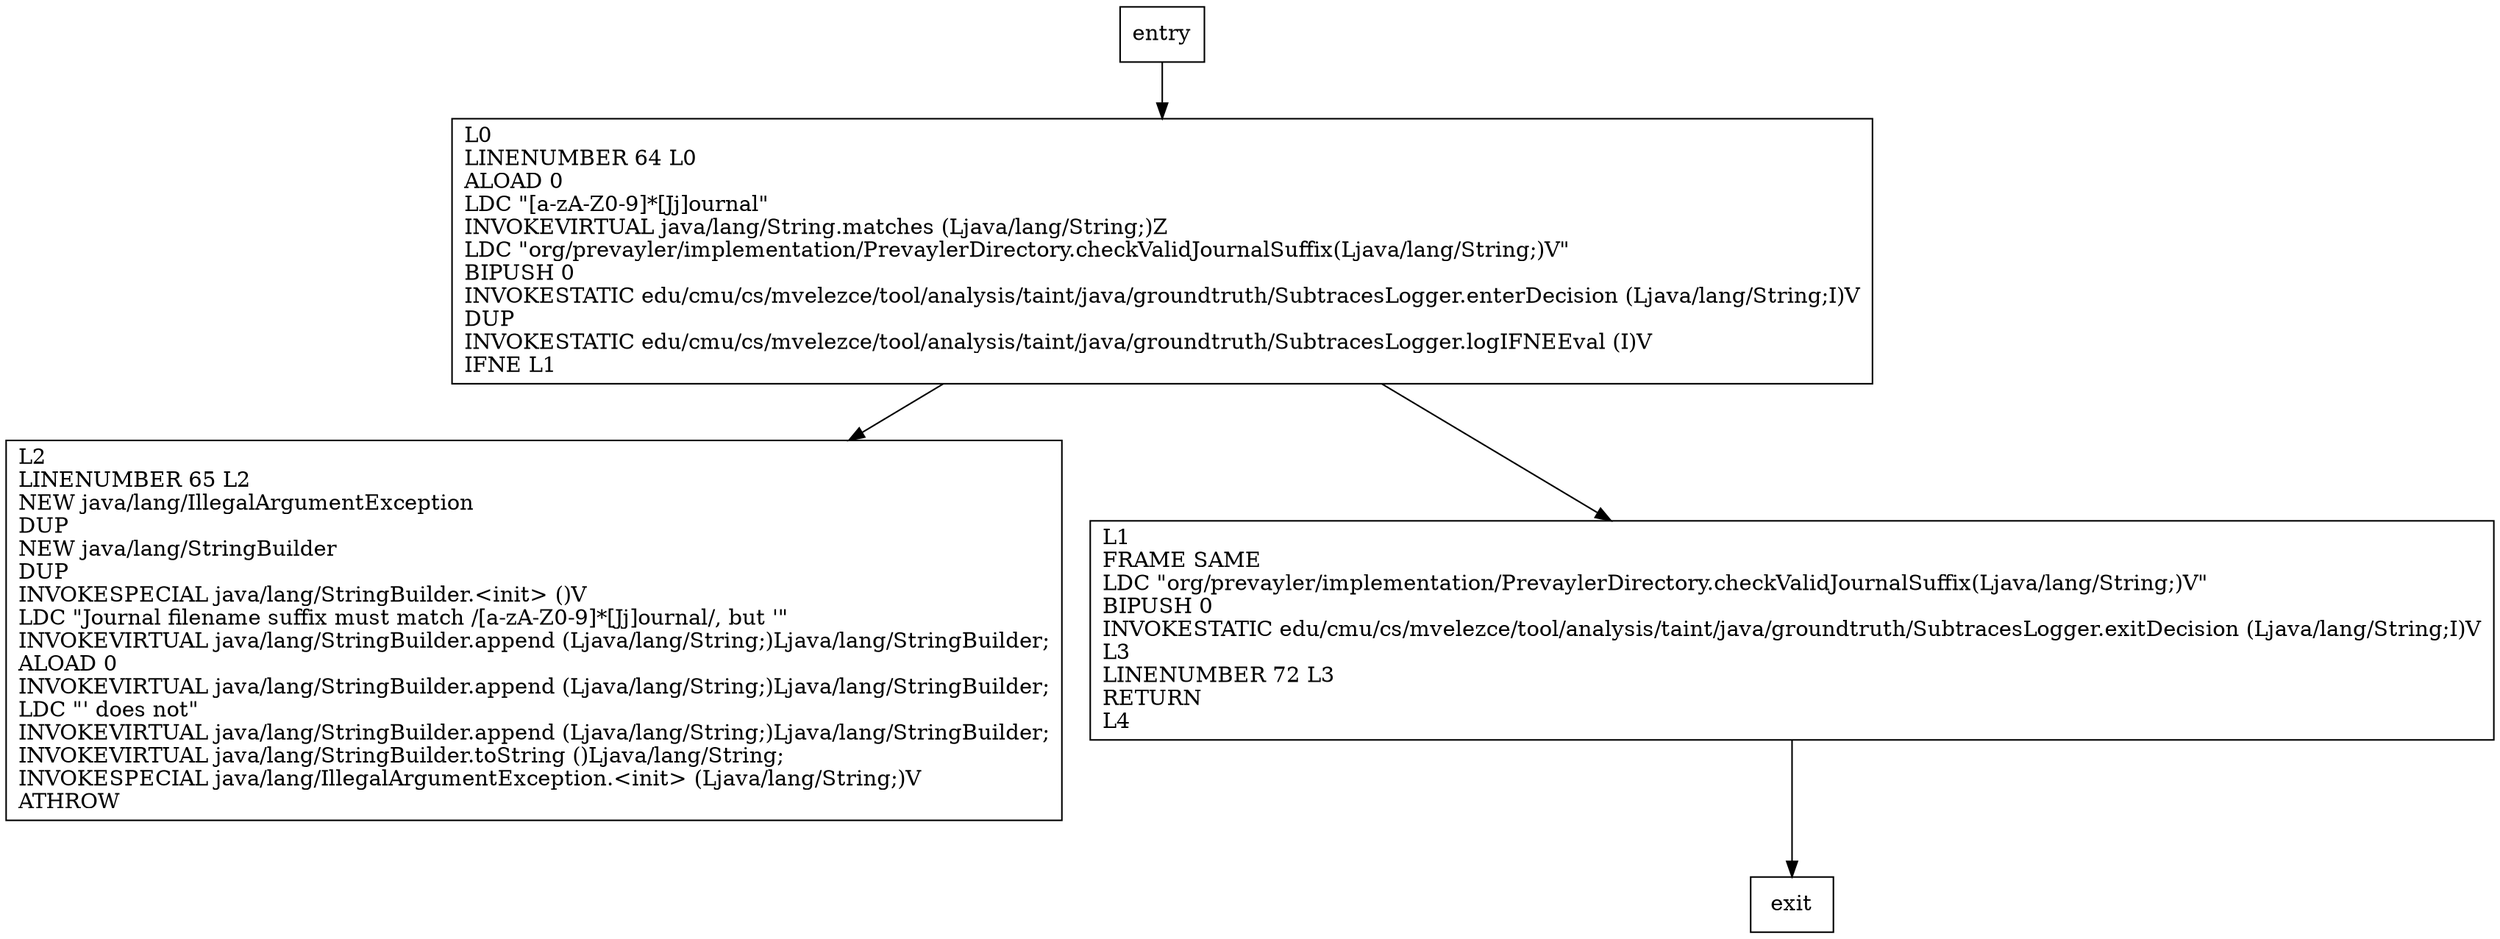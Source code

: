 digraph checkValidJournalSuffix {
node [shape=record];
436211711 [label="L2\lLINENUMBER 65 L2\lNEW java/lang/IllegalArgumentException\lDUP\lNEW java/lang/StringBuilder\lDUP\lINVOKESPECIAL java/lang/StringBuilder.\<init\> ()V\lLDC \"Journal filename suffix must match /[a-zA-Z0-9]*[Jj]ournal/, but '\"\lINVOKEVIRTUAL java/lang/StringBuilder.append (Ljava/lang/String;)Ljava/lang/StringBuilder;\lALOAD 0\lINVOKEVIRTUAL java/lang/StringBuilder.append (Ljava/lang/String;)Ljava/lang/StringBuilder;\lLDC \"' does not\"\lINVOKEVIRTUAL java/lang/StringBuilder.append (Ljava/lang/String;)Ljava/lang/StringBuilder;\lINVOKEVIRTUAL java/lang/StringBuilder.toString ()Ljava/lang/String;\lINVOKESPECIAL java/lang/IllegalArgumentException.\<init\> (Ljava/lang/String;)V\lATHROW\l"];
2089115376 [label="L1\lFRAME SAME\lLDC \"org/prevayler/implementation/PrevaylerDirectory.checkValidJournalSuffix(Ljava/lang/String;)V\"\lBIPUSH 0\lINVOKESTATIC edu/cmu/cs/mvelezce/tool/analysis/taint/java/groundtruth/SubtracesLogger.exitDecision (Ljava/lang/String;I)V\lL3\lLINENUMBER 72 L3\lRETURN\lL4\l"];
1770060345 [label="L0\lLINENUMBER 64 L0\lALOAD 0\lLDC \"[a-zA-Z0-9]*[Jj]ournal\"\lINVOKEVIRTUAL java/lang/String.matches (Ljava/lang/String;)Z\lLDC \"org/prevayler/implementation/PrevaylerDirectory.checkValidJournalSuffix(Ljava/lang/String;)V\"\lBIPUSH 0\lINVOKESTATIC edu/cmu/cs/mvelezce/tool/analysis/taint/java/groundtruth/SubtracesLogger.enterDecision (Ljava/lang/String;I)V\lDUP\lINVOKESTATIC edu/cmu/cs/mvelezce/tool/analysis/taint/java/groundtruth/SubtracesLogger.logIFNEEval (I)V\lIFNE L1\l"];
entry;
exit;
entry -> 1770060345;
2089115376 -> exit;
1770060345 -> 436211711;
1770060345 -> 2089115376;
}
